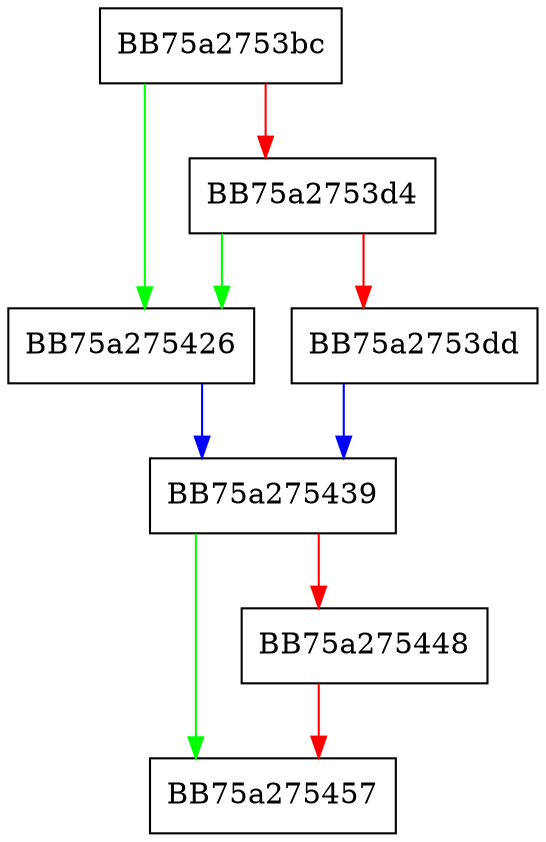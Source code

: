 digraph winGetReadLock {
  node [shape="box"];
  graph [splines=ortho];
  BB75a2753bc -> BB75a275426 [color="green"];
  BB75a2753bc -> BB75a2753d4 [color="red"];
  BB75a2753d4 -> BB75a275426 [color="green"];
  BB75a2753d4 -> BB75a2753dd [color="red"];
  BB75a2753dd -> BB75a275439 [color="blue"];
  BB75a275426 -> BB75a275439 [color="blue"];
  BB75a275439 -> BB75a275457 [color="green"];
  BB75a275439 -> BB75a275448 [color="red"];
  BB75a275448 -> BB75a275457 [color="red"];
}
